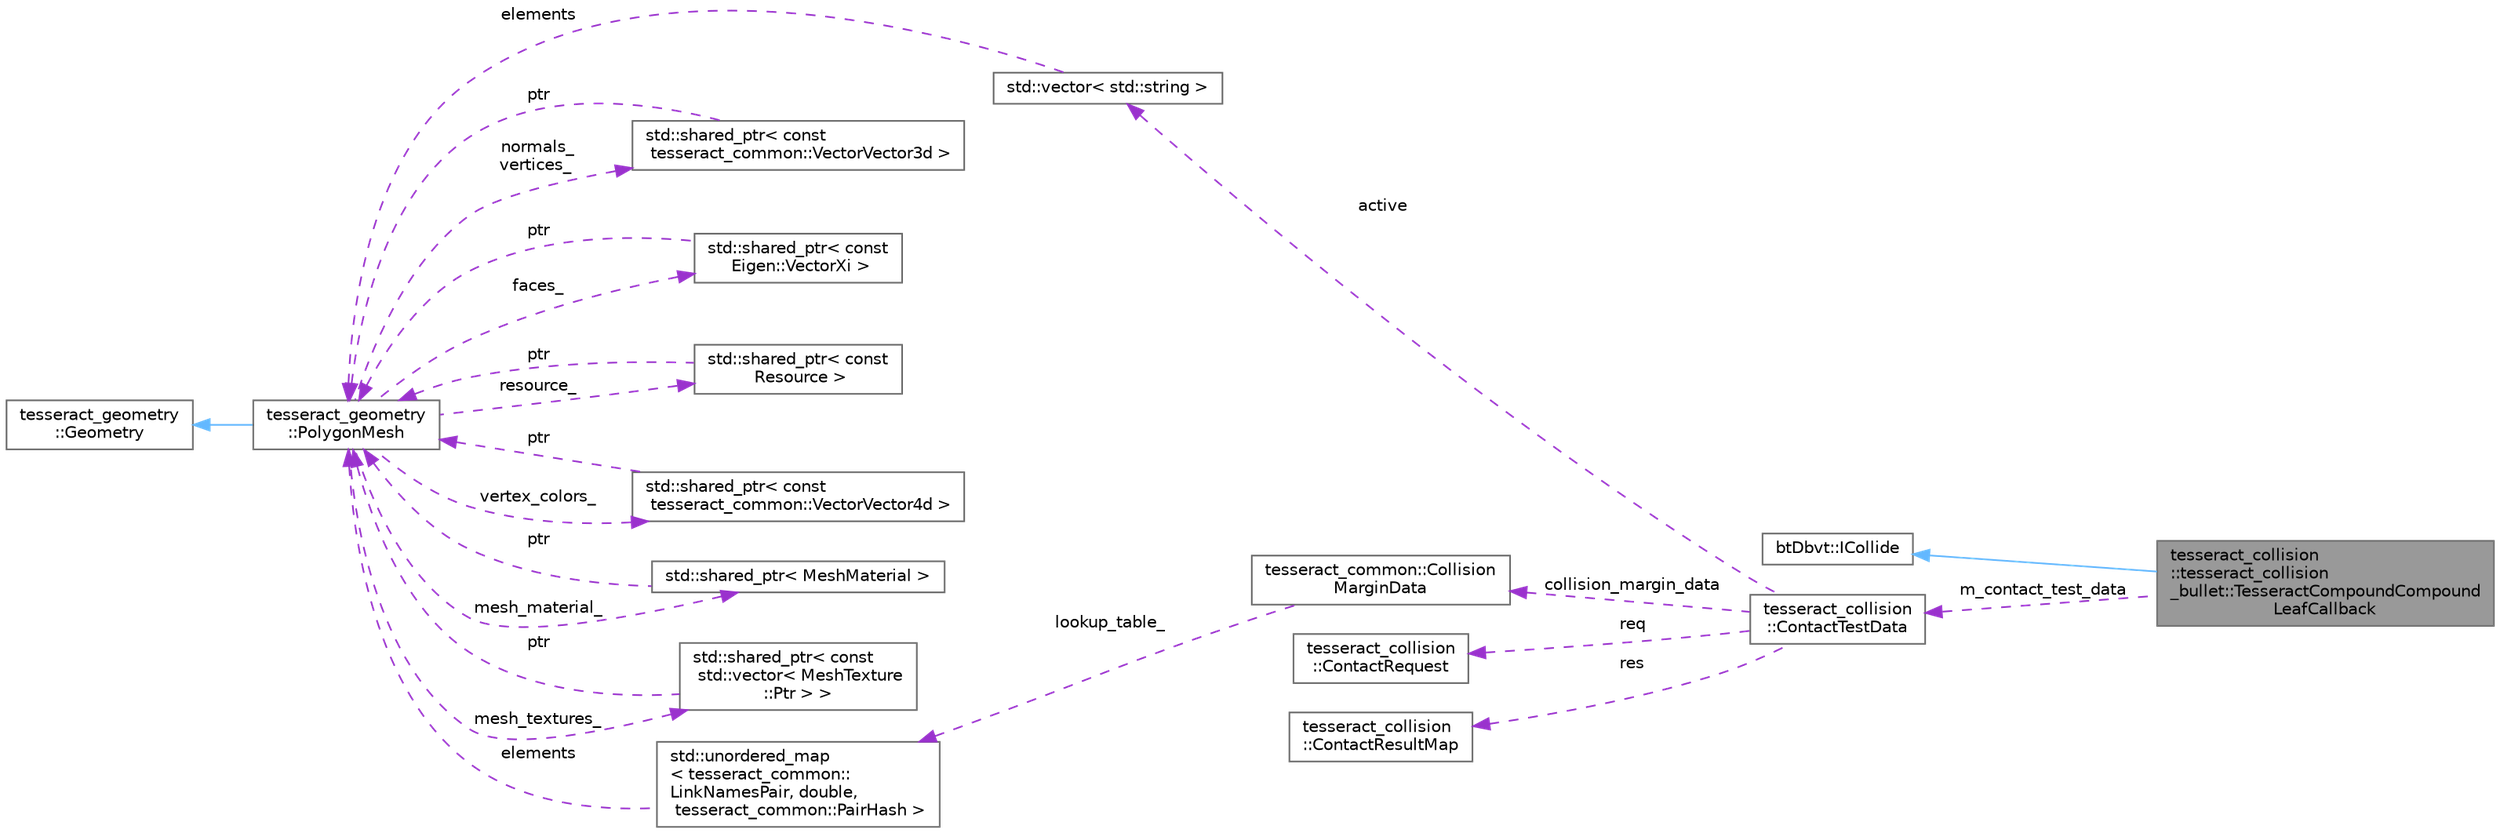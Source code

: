 digraph "tesseract_collision::tesseract_collision_bullet::TesseractCompoundCompoundLeafCallback"
{
 // LATEX_PDF_SIZE
  bgcolor="transparent";
  edge [fontname=Helvetica,fontsize=10,labelfontname=Helvetica,labelfontsize=10];
  node [fontname=Helvetica,fontsize=10,shape=box,height=0.2,width=0.4];
  rankdir="LR";
  Node1 [label="tesseract_collision\l::tesseract_collision\l_bullet::TesseractCompoundCompound\lLeafCallback",height=0.2,width=0.4,color="gray40", fillcolor="grey60", style="filled", fontcolor="black",tooltip=" "];
  Node2 -> Node1 [dir="back",color="steelblue1",style="solid"];
  Node2 [label="btDbvt::ICollide",height=0.2,width=0.4,color="gray40", fillcolor="white", style="filled",tooltip=" "];
  Node3 -> Node1 [dir="back",color="darkorchid3",style="dashed",label=" m_contact_test_data" ];
  Node3 [label="tesseract_collision\l::ContactTestData",height=0.2,width=0.4,color="gray40", fillcolor="white", style="filled",URL="$d6/dbe/structtesseract__collision_1_1ContactTestData.html",tooltip="This data is intended only to be used internal to the collision checkers as a container and should no..."];
  Node4 -> Node3 [dir="back",color="darkorchid3",style="dashed",label=" active" ];
  Node4 [label="std::vector\< std::string \>",height=0.2,width=0.4,color="gray40", fillcolor="white", style="filled",tooltip=" "];
  Node5 -> Node4 [dir="back",color="darkorchid3",style="dashed",label=" elements" ];
  Node5 [label="tesseract_geometry\l::PolygonMesh",height=0.2,width=0.4,color="gray40", fillcolor="white", style="filled",URL="$d8/dc9/classtesseract__geometry_1_1PolygonMesh.html",tooltip=" "];
  Node6 -> Node5 [dir="back",color="steelblue1",style="solid"];
  Node6 [label="tesseract_geometry\l::Geometry",height=0.2,width=0.4,color="gray40", fillcolor="white", style="filled",URL="$df/d1a/classtesseract__geometry_1_1Geometry.html",tooltip=" "];
  Node7 -> Node5 [dir="back",color="darkorchid3",style="dashed",label=" normals_\nvertices_" ];
  Node7 [label="std::shared_ptr\< const\l tesseract_common::VectorVector3d \>",height=0.2,width=0.4,color="gray40", fillcolor="white", style="filled",tooltip=" "];
  Node5 -> Node7 [dir="back",color="darkorchid3",style="dashed",label=" ptr" ];
  Node8 -> Node5 [dir="back",color="darkorchid3",style="dashed",label=" faces_" ];
  Node8 [label="std::shared_ptr\< const\l Eigen::VectorXi \>",height=0.2,width=0.4,color="gray40", fillcolor="white", style="filled",tooltip=" "];
  Node5 -> Node8 [dir="back",color="darkorchid3",style="dashed",label=" ptr" ];
  Node9 -> Node5 [dir="back",color="darkorchid3",style="dashed",label=" resource_" ];
  Node9 [label="std::shared_ptr\< const\l Resource \>",height=0.2,width=0.4,color="gray40", fillcolor="white", style="filled",tooltip=" "];
  Node5 -> Node9 [dir="back",color="darkorchid3",style="dashed",label=" ptr" ];
  Node10 -> Node5 [dir="back",color="darkorchid3",style="dashed",label=" vertex_colors_" ];
  Node10 [label="std::shared_ptr\< const\l tesseract_common::VectorVector4d \>",height=0.2,width=0.4,color="gray40", fillcolor="white", style="filled",tooltip=" "];
  Node5 -> Node10 [dir="back",color="darkorchid3",style="dashed",label=" ptr" ];
  Node11 -> Node5 [dir="back",color="darkorchid3",style="dashed",label=" mesh_material_" ];
  Node11 [label="std::shared_ptr\< MeshMaterial \>",height=0.2,width=0.4,color="gray40", fillcolor="white", style="filled",tooltip=" "];
  Node5 -> Node11 [dir="back",color="darkorchid3",style="dashed",label=" ptr" ];
  Node12 -> Node5 [dir="back",color="darkorchid3",style="dashed",label=" mesh_textures_" ];
  Node12 [label="std::shared_ptr\< const\l std::vector\< MeshTexture\l::Ptr \> \>",height=0.2,width=0.4,color="gray40", fillcolor="white", style="filled",tooltip=" "];
  Node5 -> Node12 [dir="back",color="darkorchid3",style="dashed",label=" ptr" ];
  Node13 -> Node3 [dir="back",color="darkorchid3",style="dashed",label=" collision_margin_data" ];
  Node13 [label="tesseract_common::Collision\lMarginData",height=0.2,width=0.4,color="gray40", fillcolor="white", style="filled",URL="$d6/dc7/classtesseract__common_1_1CollisionMarginData.html",tooltip="Stores information about how the margins allowed between collision objects."];
  Node14 -> Node13 [dir="back",color="darkorchid3",style="dashed",label=" lookup_table_" ];
  Node14 [label="std::unordered_map\l\< tesseract_common::\lLinkNamesPair, double,\l tesseract_common::PairHash \>",height=0.2,width=0.4,color="gray40", fillcolor="white", style="filled",tooltip=" "];
  Node5 -> Node14 [dir="back",color="darkorchid3",style="dashed",label=" elements" ];
  Node15 -> Node3 [dir="back",color="darkorchid3",style="dashed",label=" req" ];
  Node15 [label="tesseract_collision\l::ContactRequest",height=0.2,width=0.4,color="gray40", fillcolor="white", style="filled",URL="$da/df6/structtesseract__collision_1_1ContactRequest.html",tooltip="The ContactRequest struct."];
  Node16 -> Node3 [dir="back",color="darkorchid3",style="dashed",label=" res" ];
  Node16 [label="tesseract_collision\l::ContactResultMap",height=0.2,width=0.4,color="gray40", fillcolor="white", style="filled",URL="$df/d3e/classtesseract__collision_1_1ContactResultMap.html",tooltip="This structure hold contact results for link pairs."];
}
